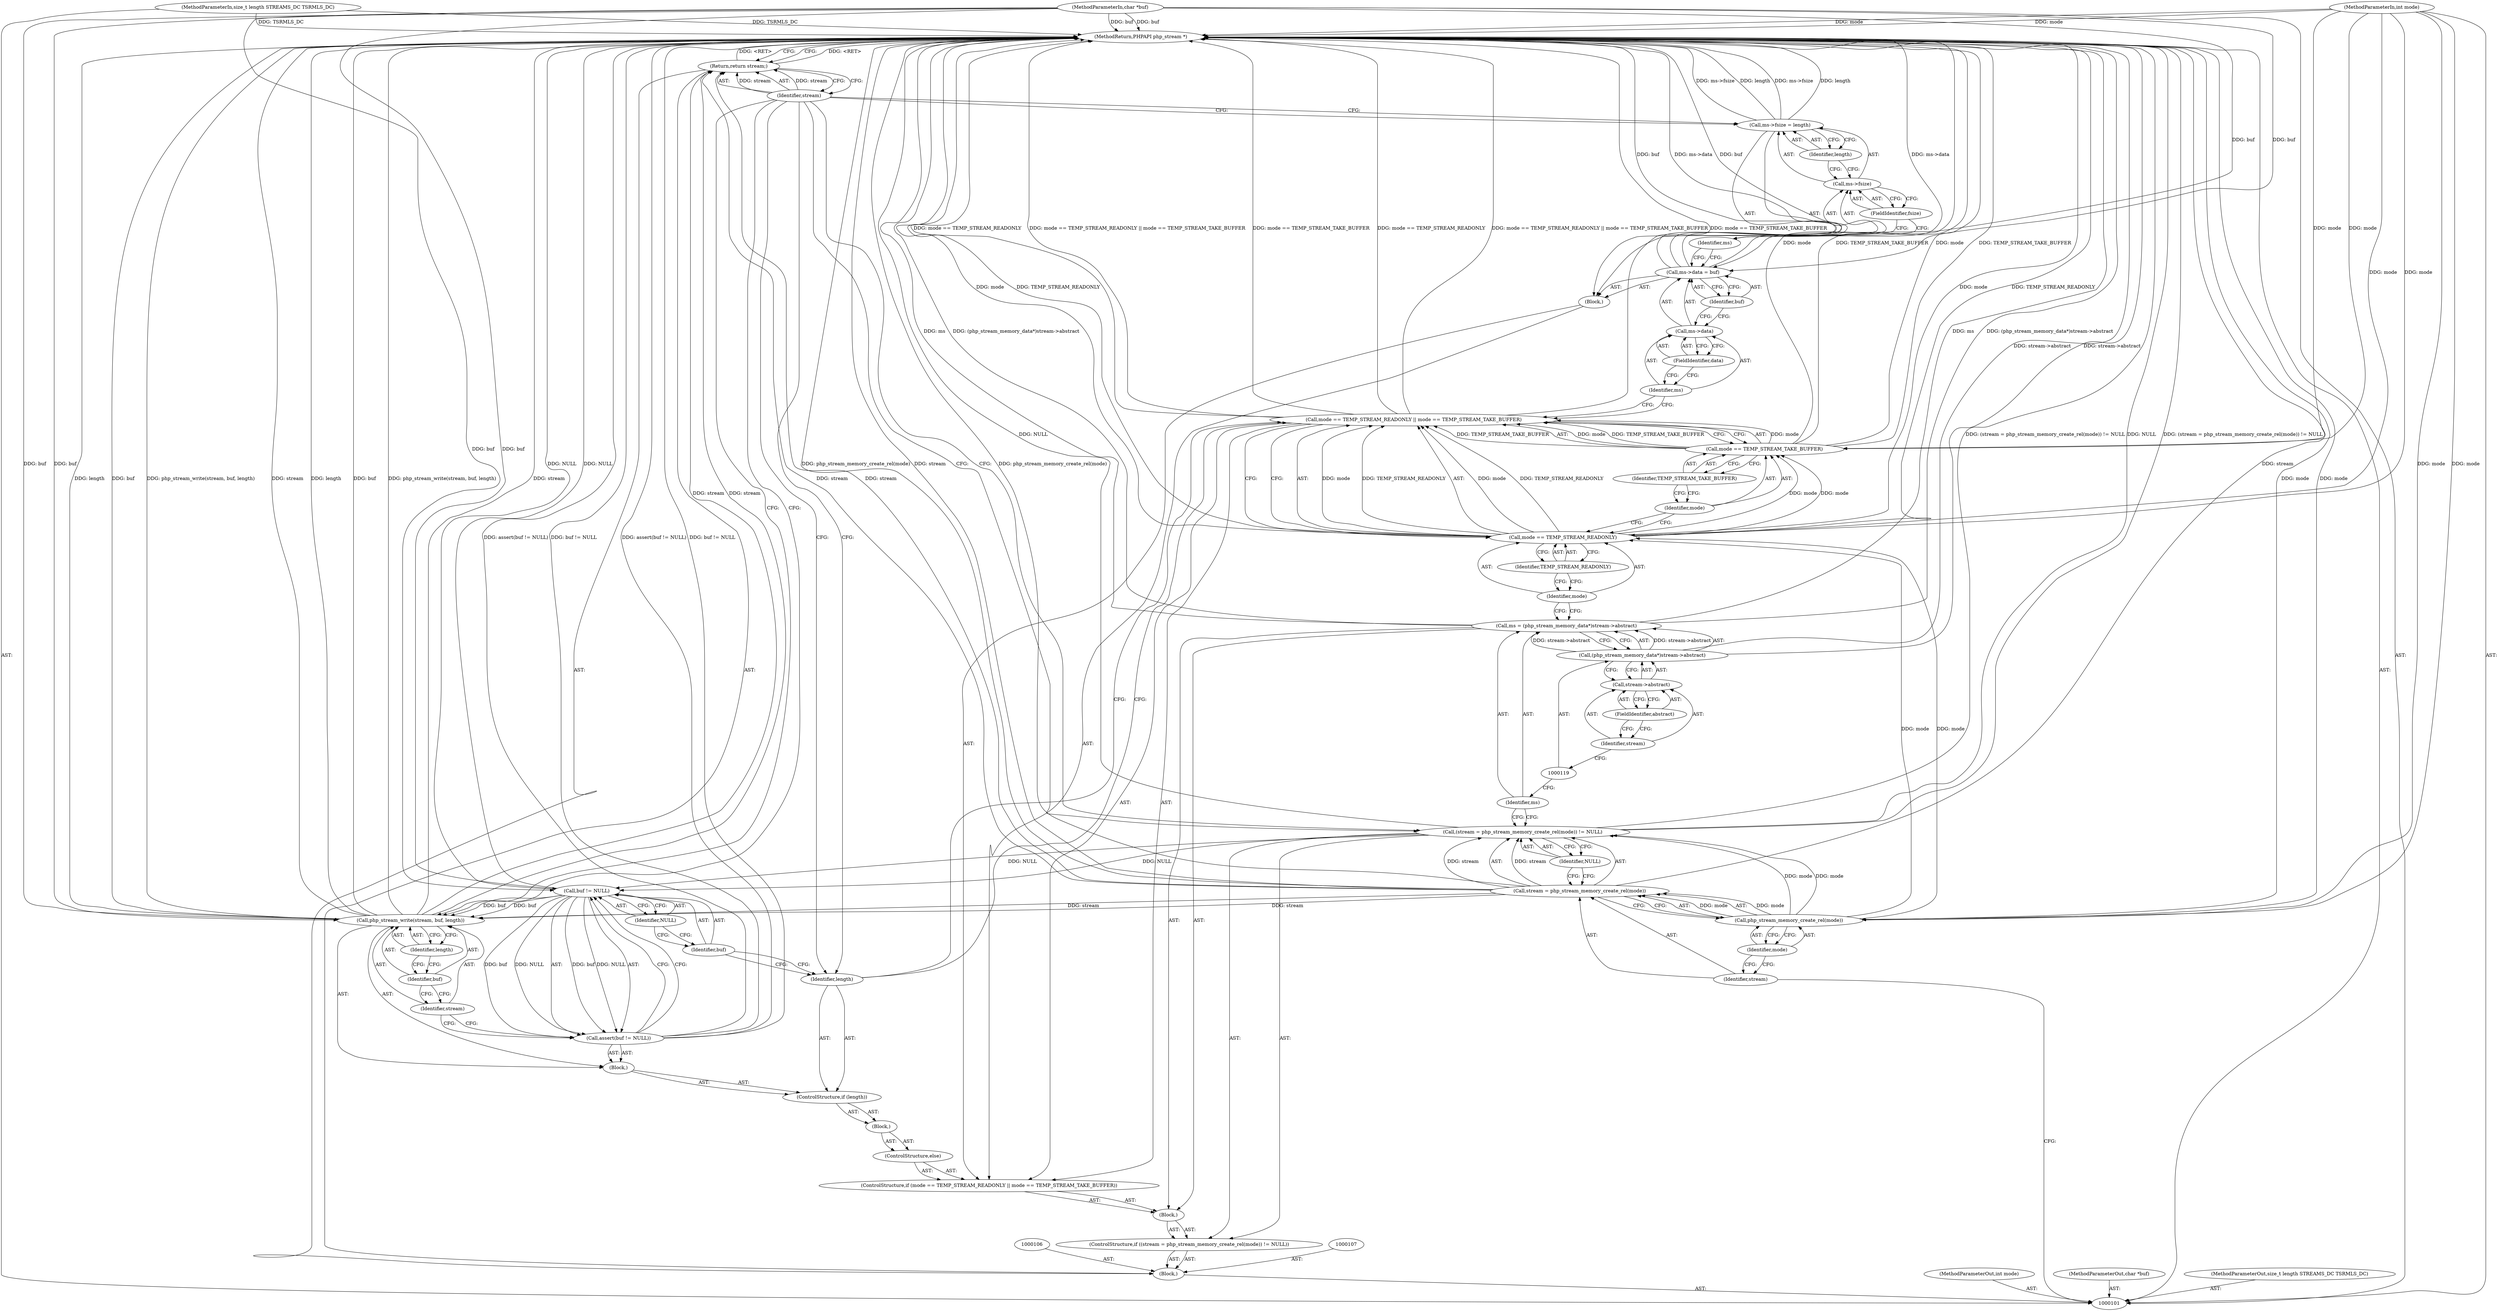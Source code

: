digraph "0_php_6297a117d77fa3a0df2e21ca926a92c231819cd5_0" {
"1000157" [label="(MethodReturn,PHPAPI php_stream *)"];
"1000102" [label="(MethodParameterIn,int mode)"];
"1000211" [label="(MethodParameterOut,int mode)"];
"1000103" [label="(MethodParameterIn,char *buf)"];
"1000212" [label="(MethodParameterOut,char *buf)"];
"1000104" [label="(MethodParameterIn,size_t length STREAMS_DC TSRMLS_DC)"];
"1000213" [label="(MethodParameterOut,size_t length STREAMS_DC TSRMLS_DC)"];
"1000132" [label="(Call,ms->data = buf)"];
"1000133" [label="(Call,ms->data)"];
"1000134" [label="(Identifier,ms)"];
"1000135" [label="(FieldIdentifier,data)"];
"1000136" [label="(Identifier,buf)"];
"1000141" [label="(Identifier,length)"];
"1000137" [label="(Call,ms->fsize = length)"];
"1000138" [label="(Call,ms->fsize)"];
"1000139" [label="(Identifier,ms)"];
"1000140" [label="(FieldIdentifier,fsize)"];
"1000142" [label="(ControlStructure,else)"];
"1000143" [label="(Block,)"];
"1000146" [label="(Block,)"];
"1000144" [label="(ControlStructure,if (length))"];
"1000145" [label="(Identifier,length)"];
"1000148" [label="(Call,buf != NULL)"];
"1000149" [label="(Identifier,buf)"];
"1000150" [label="(Identifier,NULL)"];
"1000147" [label="(Call,assert(buf != NULL))"];
"1000152" [label="(Identifier,stream)"];
"1000153" [label="(Identifier,buf)"];
"1000154" [label="(Identifier,length)"];
"1000151" [label="(Call,php_stream_write(stream, buf, length))"];
"1000105" [label="(Block,)"];
"1000155" [label="(Return,return stream;)"];
"1000156" [label="(Identifier,stream)"];
"1000109" [label="(Call,(stream = php_stream_memory_create_rel(mode)) != NULL)"];
"1000110" [label="(Call,stream = php_stream_memory_create_rel(mode))"];
"1000111" [label="(Identifier,stream)"];
"1000112" [label="(Call,php_stream_memory_create_rel(mode))"];
"1000113" [label="(Identifier,mode)"];
"1000114" [label="(Identifier,NULL)"];
"1000115" [label="(Block,)"];
"1000108" [label="(ControlStructure,if ((stream = php_stream_memory_create_rel(mode)) != NULL))"];
"1000116" [label="(Call,ms = (php_stream_memory_data*)stream->abstract)"];
"1000117" [label="(Identifier,ms)"];
"1000118" [label="(Call,(php_stream_memory_data*)stream->abstract)"];
"1000120" [label="(Call,stream->abstract)"];
"1000121" [label="(Identifier,stream)"];
"1000122" [label="(FieldIdentifier,abstract)"];
"1000123" [label="(ControlStructure,if (mode == TEMP_STREAM_READONLY || mode == TEMP_STREAM_TAKE_BUFFER))"];
"1000124" [label="(Call,mode == TEMP_STREAM_READONLY || mode == TEMP_STREAM_TAKE_BUFFER)"];
"1000125" [label="(Call,mode == TEMP_STREAM_READONLY)"];
"1000126" [label="(Identifier,mode)"];
"1000127" [label="(Identifier,TEMP_STREAM_READONLY)"];
"1000128" [label="(Call,mode == TEMP_STREAM_TAKE_BUFFER)"];
"1000129" [label="(Identifier,mode)"];
"1000130" [label="(Identifier,TEMP_STREAM_TAKE_BUFFER)"];
"1000131" [label="(Block,)"];
"1000157" -> "1000101"  [label="AST: "];
"1000157" -> "1000155"  [label="CFG: "];
"1000155" -> "1000157"  [label="DDG: <RET>"];
"1000116" -> "1000157"  [label="DDG: ms"];
"1000116" -> "1000157"  [label="DDG: (php_stream_memory_data*)stream->abstract"];
"1000124" -> "1000157"  [label="DDG: mode == TEMP_STREAM_READONLY"];
"1000124" -> "1000157"  [label="DDG: mode == TEMP_STREAM_READONLY || mode == TEMP_STREAM_TAKE_BUFFER"];
"1000124" -> "1000157"  [label="DDG: mode == TEMP_STREAM_TAKE_BUFFER"];
"1000151" -> "1000157"  [label="DDG: php_stream_write(stream, buf, length)"];
"1000151" -> "1000157"  [label="DDG: stream"];
"1000151" -> "1000157"  [label="DDG: length"];
"1000151" -> "1000157"  [label="DDG: buf"];
"1000104" -> "1000157"  [label="DDG: TSRMLS_DC"];
"1000109" -> "1000157"  [label="DDG: NULL"];
"1000109" -> "1000157"  [label="DDG: (stream = php_stream_memory_create_rel(mode)) != NULL"];
"1000147" -> "1000157"  [label="DDG: buf != NULL"];
"1000147" -> "1000157"  [label="DDG: assert(buf != NULL)"];
"1000132" -> "1000157"  [label="DDG: buf"];
"1000132" -> "1000157"  [label="DDG: ms->data"];
"1000148" -> "1000157"  [label="DDG: NULL"];
"1000128" -> "1000157"  [label="DDG: TEMP_STREAM_TAKE_BUFFER"];
"1000128" -> "1000157"  [label="DDG: mode"];
"1000125" -> "1000157"  [label="DDG: mode"];
"1000125" -> "1000157"  [label="DDG: TEMP_STREAM_READONLY"];
"1000137" -> "1000157"  [label="DDG: length"];
"1000137" -> "1000157"  [label="DDG: ms->fsize"];
"1000103" -> "1000157"  [label="DDG: buf"];
"1000102" -> "1000157"  [label="DDG: mode"];
"1000110" -> "1000157"  [label="DDG: php_stream_memory_create_rel(mode)"];
"1000110" -> "1000157"  [label="DDG: stream"];
"1000112" -> "1000157"  [label="DDG: mode"];
"1000118" -> "1000157"  [label="DDG: stream->abstract"];
"1000102" -> "1000101"  [label="AST: "];
"1000102" -> "1000157"  [label="DDG: mode"];
"1000102" -> "1000112"  [label="DDG: mode"];
"1000102" -> "1000125"  [label="DDG: mode"];
"1000102" -> "1000128"  [label="DDG: mode"];
"1000211" -> "1000101"  [label="AST: "];
"1000103" -> "1000101"  [label="AST: "];
"1000103" -> "1000157"  [label="DDG: buf"];
"1000103" -> "1000132"  [label="DDG: buf"];
"1000103" -> "1000148"  [label="DDG: buf"];
"1000103" -> "1000151"  [label="DDG: buf"];
"1000212" -> "1000101"  [label="AST: "];
"1000104" -> "1000101"  [label="AST: "];
"1000104" -> "1000157"  [label="DDG: TSRMLS_DC"];
"1000213" -> "1000101"  [label="AST: "];
"1000132" -> "1000131"  [label="AST: "];
"1000132" -> "1000136"  [label="CFG: "];
"1000133" -> "1000132"  [label="AST: "];
"1000136" -> "1000132"  [label="AST: "];
"1000139" -> "1000132"  [label="CFG: "];
"1000132" -> "1000157"  [label="DDG: buf"];
"1000132" -> "1000157"  [label="DDG: ms->data"];
"1000103" -> "1000132"  [label="DDG: buf"];
"1000133" -> "1000132"  [label="AST: "];
"1000133" -> "1000135"  [label="CFG: "];
"1000134" -> "1000133"  [label="AST: "];
"1000135" -> "1000133"  [label="AST: "];
"1000136" -> "1000133"  [label="CFG: "];
"1000134" -> "1000133"  [label="AST: "];
"1000134" -> "1000124"  [label="CFG: "];
"1000135" -> "1000134"  [label="CFG: "];
"1000135" -> "1000133"  [label="AST: "];
"1000135" -> "1000134"  [label="CFG: "];
"1000133" -> "1000135"  [label="CFG: "];
"1000136" -> "1000132"  [label="AST: "];
"1000136" -> "1000133"  [label="CFG: "];
"1000132" -> "1000136"  [label="CFG: "];
"1000141" -> "1000137"  [label="AST: "];
"1000141" -> "1000138"  [label="CFG: "];
"1000137" -> "1000141"  [label="CFG: "];
"1000137" -> "1000131"  [label="AST: "];
"1000137" -> "1000141"  [label="CFG: "];
"1000138" -> "1000137"  [label="AST: "];
"1000141" -> "1000137"  [label="AST: "];
"1000156" -> "1000137"  [label="CFG: "];
"1000137" -> "1000157"  [label="DDG: length"];
"1000137" -> "1000157"  [label="DDG: ms->fsize"];
"1000138" -> "1000137"  [label="AST: "];
"1000138" -> "1000140"  [label="CFG: "];
"1000139" -> "1000138"  [label="AST: "];
"1000140" -> "1000138"  [label="AST: "];
"1000141" -> "1000138"  [label="CFG: "];
"1000139" -> "1000138"  [label="AST: "];
"1000139" -> "1000132"  [label="CFG: "];
"1000140" -> "1000139"  [label="CFG: "];
"1000140" -> "1000138"  [label="AST: "];
"1000140" -> "1000139"  [label="CFG: "];
"1000138" -> "1000140"  [label="CFG: "];
"1000142" -> "1000123"  [label="AST: "];
"1000143" -> "1000142"  [label="AST: "];
"1000143" -> "1000142"  [label="AST: "];
"1000144" -> "1000143"  [label="AST: "];
"1000146" -> "1000144"  [label="AST: "];
"1000147" -> "1000146"  [label="AST: "];
"1000151" -> "1000146"  [label="AST: "];
"1000144" -> "1000143"  [label="AST: "];
"1000145" -> "1000144"  [label="AST: "];
"1000146" -> "1000144"  [label="AST: "];
"1000145" -> "1000144"  [label="AST: "];
"1000145" -> "1000124"  [label="CFG: "];
"1000149" -> "1000145"  [label="CFG: "];
"1000156" -> "1000145"  [label="CFG: "];
"1000148" -> "1000147"  [label="AST: "];
"1000148" -> "1000150"  [label="CFG: "];
"1000149" -> "1000148"  [label="AST: "];
"1000150" -> "1000148"  [label="AST: "];
"1000147" -> "1000148"  [label="CFG: "];
"1000148" -> "1000157"  [label="DDG: NULL"];
"1000148" -> "1000147"  [label="DDG: buf"];
"1000148" -> "1000147"  [label="DDG: NULL"];
"1000103" -> "1000148"  [label="DDG: buf"];
"1000109" -> "1000148"  [label="DDG: NULL"];
"1000148" -> "1000151"  [label="DDG: buf"];
"1000149" -> "1000148"  [label="AST: "];
"1000149" -> "1000145"  [label="CFG: "];
"1000150" -> "1000149"  [label="CFG: "];
"1000150" -> "1000148"  [label="AST: "];
"1000150" -> "1000149"  [label="CFG: "];
"1000148" -> "1000150"  [label="CFG: "];
"1000147" -> "1000146"  [label="AST: "];
"1000147" -> "1000148"  [label="CFG: "];
"1000148" -> "1000147"  [label="AST: "];
"1000152" -> "1000147"  [label="CFG: "];
"1000147" -> "1000157"  [label="DDG: buf != NULL"];
"1000147" -> "1000157"  [label="DDG: assert(buf != NULL)"];
"1000148" -> "1000147"  [label="DDG: buf"];
"1000148" -> "1000147"  [label="DDG: NULL"];
"1000152" -> "1000151"  [label="AST: "];
"1000152" -> "1000147"  [label="CFG: "];
"1000153" -> "1000152"  [label="CFG: "];
"1000153" -> "1000151"  [label="AST: "];
"1000153" -> "1000152"  [label="CFG: "];
"1000154" -> "1000153"  [label="CFG: "];
"1000154" -> "1000151"  [label="AST: "];
"1000154" -> "1000153"  [label="CFG: "];
"1000151" -> "1000154"  [label="CFG: "];
"1000151" -> "1000146"  [label="AST: "];
"1000151" -> "1000154"  [label="CFG: "];
"1000152" -> "1000151"  [label="AST: "];
"1000153" -> "1000151"  [label="AST: "];
"1000154" -> "1000151"  [label="AST: "];
"1000156" -> "1000151"  [label="CFG: "];
"1000151" -> "1000157"  [label="DDG: php_stream_write(stream, buf, length)"];
"1000151" -> "1000157"  [label="DDG: stream"];
"1000151" -> "1000157"  [label="DDG: length"];
"1000151" -> "1000157"  [label="DDG: buf"];
"1000110" -> "1000151"  [label="DDG: stream"];
"1000148" -> "1000151"  [label="DDG: buf"];
"1000103" -> "1000151"  [label="DDG: buf"];
"1000151" -> "1000155"  [label="DDG: stream"];
"1000105" -> "1000101"  [label="AST: "];
"1000106" -> "1000105"  [label="AST: "];
"1000107" -> "1000105"  [label="AST: "];
"1000108" -> "1000105"  [label="AST: "];
"1000155" -> "1000105"  [label="AST: "];
"1000155" -> "1000105"  [label="AST: "];
"1000155" -> "1000156"  [label="CFG: "];
"1000156" -> "1000155"  [label="AST: "];
"1000157" -> "1000155"  [label="CFG: "];
"1000155" -> "1000157"  [label="DDG: <RET>"];
"1000156" -> "1000155"  [label="DDG: stream"];
"1000151" -> "1000155"  [label="DDG: stream"];
"1000110" -> "1000155"  [label="DDG: stream"];
"1000156" -> "1000155"  [label="AST: "];
"1000156" -> "1000137"  [label="CFG: "];
"1000156" -> "1000151"  [label="CFG: "];
"1000156" -> "1000145"  [label="CFG: "];
"1000156" -> "1000109"  [label="CFG: "];
"1000155" -> "1000156"  [label="CFG: "];
"1000156" -> "1000155"  [label="DDG: stream"];
"1000109" -> "1000108"  [label="AST: "];
"1000109" -> "1000114"  [label="CFG: "];
"1000110" -> "1000109"  [label="AST: "];
"1000114" -> "1000109"  [label="AST: "];
"1000117" -> "1000109"  [label="CFG: "];
"1000156" -> "1000109"  [label="CFG: "];
"1000109" -> "1000157"  [label="DDG: NULL"];
"1000109" -> "1000157"  [label="DDG: (stream = php_stream_memory_create_rel(mode)) != NULL"];
"1000110" -> "1000109"  [label="DDG: stream"];
"1000112" -> "1000109"  [label="DDG: mode"];
"1000109" -> "1000148"  [label="DDG: NULL"];
"1000110" -> "1000109"  [label="AST: "];
"1000110" -> "1000112"  [label="CFG: "];
"1000111" -> "1000110"  [label="AST: "];
"1000112" -> "1000110"  [label="AST: "];
"1000114" -> "1000110"  [label="CFG: "];
"1000110" -> "1000157"  [label="DDG: php_stream_memory_create_rel(mode)"];
"1000110" -> "1000157"  [label="DDG: stream"];
"1000110" -> "1000109"  [label="DDG: stream"];
"1000112" -> "1000110"  [label="DDG: mode"];
"1000110" -> "1000151"  [label="DDG: stream"];
"1000110" -> "1000155"  [label="DDG: stream"];
"1000111" -> "1000110"  [label="AST: "];
"1000111" -> "1000101"  [label="CFG: "];
"1000113" -> "1000111"  [label="CFG: "];
"1000112" -> "1000110"  [label="AST: "];
"1000112" -> "1000113"  [label="CFG: "];
"1000113" -> "1000112"  [label="AST: "];
"1000110" -> "1000112"  [label="CFG: "];
"1000112" -> "1000157"  [label="DDG: mode"];
"1000112" -> "1000109"  [label="DDG: mode"];
"1000112" -> "1000110"  [label="DDG: mode"];
"1000102" -> "1000112"  [label="DDG: mode"];
"1000112" -> "1000125"  [label="DDG: mode"];
"1000113" -> "1000112"  [label="AST: "];
"1000113" -> "1000111"  [label="CFG: "];
"1000112" -> "1000113"  [label="CFG: "];
"1000114" -> "1000109"  [label="AST: "];
"1000114" -> "1000110"  [label="CFG: "];
"1000109" -> "1000114"  [label="CFG: "];
"1000115" -> "1000108"  [label="AST: "];
"1000116" -> "1000115"  [label="AST: "];
"1000123" -> "1000115"  [label="AST: "];
"1000108" -> "1000105"  [label="AST: "];
"1000109" -> "1000108"  [label="AST: "];
"1000115" -> "1000108"  [label="AST: "];
"1000116" -> "1000115"  [label="AST: "];
"1000116" -> "1000118"  [label="CFG: "];
"1000117" -> "1000116"  [label="AST: "];
"1000118" -> "1000116"  [label="AST: "];
"1000126" -> "1000116"  [label="CFG: "];
"1000116" -> "1000157"  [label="DDG: ms"];
"1000116" -> "1000157"  [label="DDG: (php_stream_memory_data*)stream->abstract"];
"1000118" -> "1000116"  [label="DDG: stream->abstract"];
"1000117" -> "1000116"  [label="AST: "];
"1000117" -> "1000109"  [label="CFG: "];
"1000119" -> "1000117"  [label="CFG: "];
"1000118" -> "1000116"  [label="AST: "];
"1000118" -> "1000120"  [label="CFG: "];
"1000119" -> "1000118"  [label="AST: "];
"1000120" -> "1000118"  [label="AST: "];
"1000116" -> "1000118"  [label="CFG: "];
"1000118" -> "1000157"  [label="DDG: stream->abstract"];
"1000118" -> "1000116"  [label="DDG: stream->abstract"];
"1000120" -> "1000118"  [label="AST: "];
"1000120" -> "1000122"  [label="CFG: "];
"1000121" -> "1000120"  [label="AST: "];
"1000122" -> "1000120"  [label="AST: "];
"1000118" -> "1000120"  [label="CFG: "];
"1000121" -> "1000120"  [label="AST: "];
"1000121" -> "1000119"  [label="CFG: "];
"1000122" -> "1000121"  [label="CFG: "];
"1000122" -> "1000120"  [label="AST: "];
"1000122" -> "1000121"  [label="CFG: "];
"1000120" -> "1000122"  [label="CFG: "];
"1000123" -> "1000115"  [label="AST: "];
"1000124" -> "1000123"  [label="AST: "];
"1000131" -> "1000123"  [label="AST: "];
"1000142" -> "1000123"  [label="AST: "];
"1000124" -> "1000123"  [label="AST: "];
"1000124" -> "1000125"  [label="CFG: "];
"1000124" -> "1000128"  [label="CFG: "];
"1000125" -> "1000124"  [label="AST: "];
"1000128" -> "1000124"  [label="AST: "];
"1000134" -> "1000124"  [label="CFG: "];
"1000145" -> "1000124"  [label="CFG: "];
"1000124" -> "1000157"  [label="DDG: mode == TEMP_STREAM_READONLY"];
"1000124" -> "1000157"  [label="DDG: mode == TEMP_STREAM_READONLY || mode == TEMP_STREAM_TAKE_BUFFER"];
"1000124" -> "1000157"  [label="DDG: mode == TEMP_STREAM_TAKE_BUFFER"];
"1000125" -> "1000124"  [label="DDG: mode"];
"1000125" -> "1000124"  [label="DDG: TEMP_STREAM_READONLY"];
"1000128" -> "1000124"  [label="DDG: mode"];
"1000128" -> "1000124"  [label="DDG: TEMP_STREAM_TAKE_BUFFER"];
"1000125" -> "1000124"  [label="AST: "];
"1000125" -> "1000127"  [label="CFG: "];
"1000126" -> "1000125"  [label="AST: "];
"1000127" -> "1000125"  [label="AST: "];
"1000129" -> "1000125"  [label="CFG: "];
"1000124" -> "1000125"  [label="CFG: "];
"1000125" -> "1000157"  [label="DDG: mode"];
"1000125" -> "1000157"  [label="DDG: TEMP_STREAM_READONLY"];
"1000125" -> "1000124"  [label="DDG: mode"];
"1000125" -> "1000124"  [label="DDG: TEMP_STREAM_READONLY"];
"1000112" -> "1000125"  [label="DDG: mode"];
"1000102" -> "1000125"  [label="DDG: mode"];
"1000125" -> "1000128"  [label="DDG: mode"];
"1000126" -> "1000125"  [label="AST: "];
"1000126" -> "1000116"  [label="CFG: "];
"1000127" -> "1000126"  [label="CFG: "];
"1000127" -> "1000125"  [label="AST: "];
"1000127" -> "1000126"  [label="CFG: "];
"1000125" -> "1000127"  [label="CFG: "];
"1000128" -> "1000124"  [label="AST: "];
"1000128" -> "1000130"  [label="CFG: "];
"1000129" -> "1000128"  [label="AST: "];
"1000130" -> "1000128"  [label="AST: "];
"1000124" -> "1000128"  [label="CFG: "];
"1000128" -> "1000157"  [label="DDG: TEMP_STREAM_TAKE_BUFFER"];
"1000128" -> "1000157"  [label="DDG: mode"];
"1000128" -> "1000124"  [label="DDG: mode"];
"1000128" -> "1000124"  [label="DDG: TEMP_STREAM_TAKE_BUFFER"];
"1000125" -> "1000128"  [label="DDG: mode"];
"1000102" -> "1000128"  [label="DDG: mode"];
"1000129" -> "1000128"  [label="AST: "];
"1000129" -> "1000125"  [label="CFG: "];
"1000130" -> "1000129"  [label="CFG: "];
"1000130" -> "1000128"  [label="AST: "];
"1000130" -> "1000129"  [label="CFG: "];
"1000128" -> "1000130"  [label="CFG: "];
"1000131" -> "1000123"  [label="AST: "];
"1000132" -> "1000131"  [label="AST: "];
"1000137" -> "1000131"  [label="AST: "];
}
